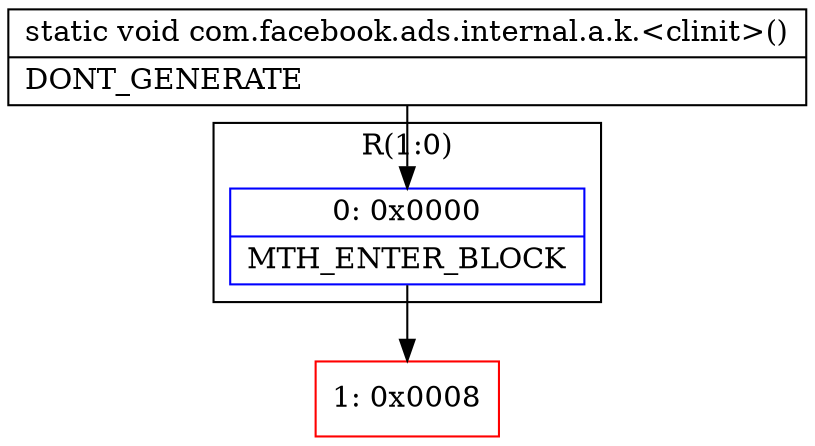 digraph "CFG forcom.facebook.ads.internal.a.k.\<clinit\>()V" {
subgraph cluster_Region_1654298931 {
label = "R(1:0)";
node [shape=record,color=blue];
Node_0 [shape=record,label="{0\:\ 0x0000|MTH_ENTER_BLOCK\l}"];
}
Node_1 [shape=record,color=red,label="{1\:\ 0x0008}"];
MethodNode[shape=record,label="{static void com.facebook.ads.internal.a.k.\<clinit\>()  | DONT_GENERATE\l}"];
MethodNode -> Node_0;
Node_0 -> Node_1;
}

